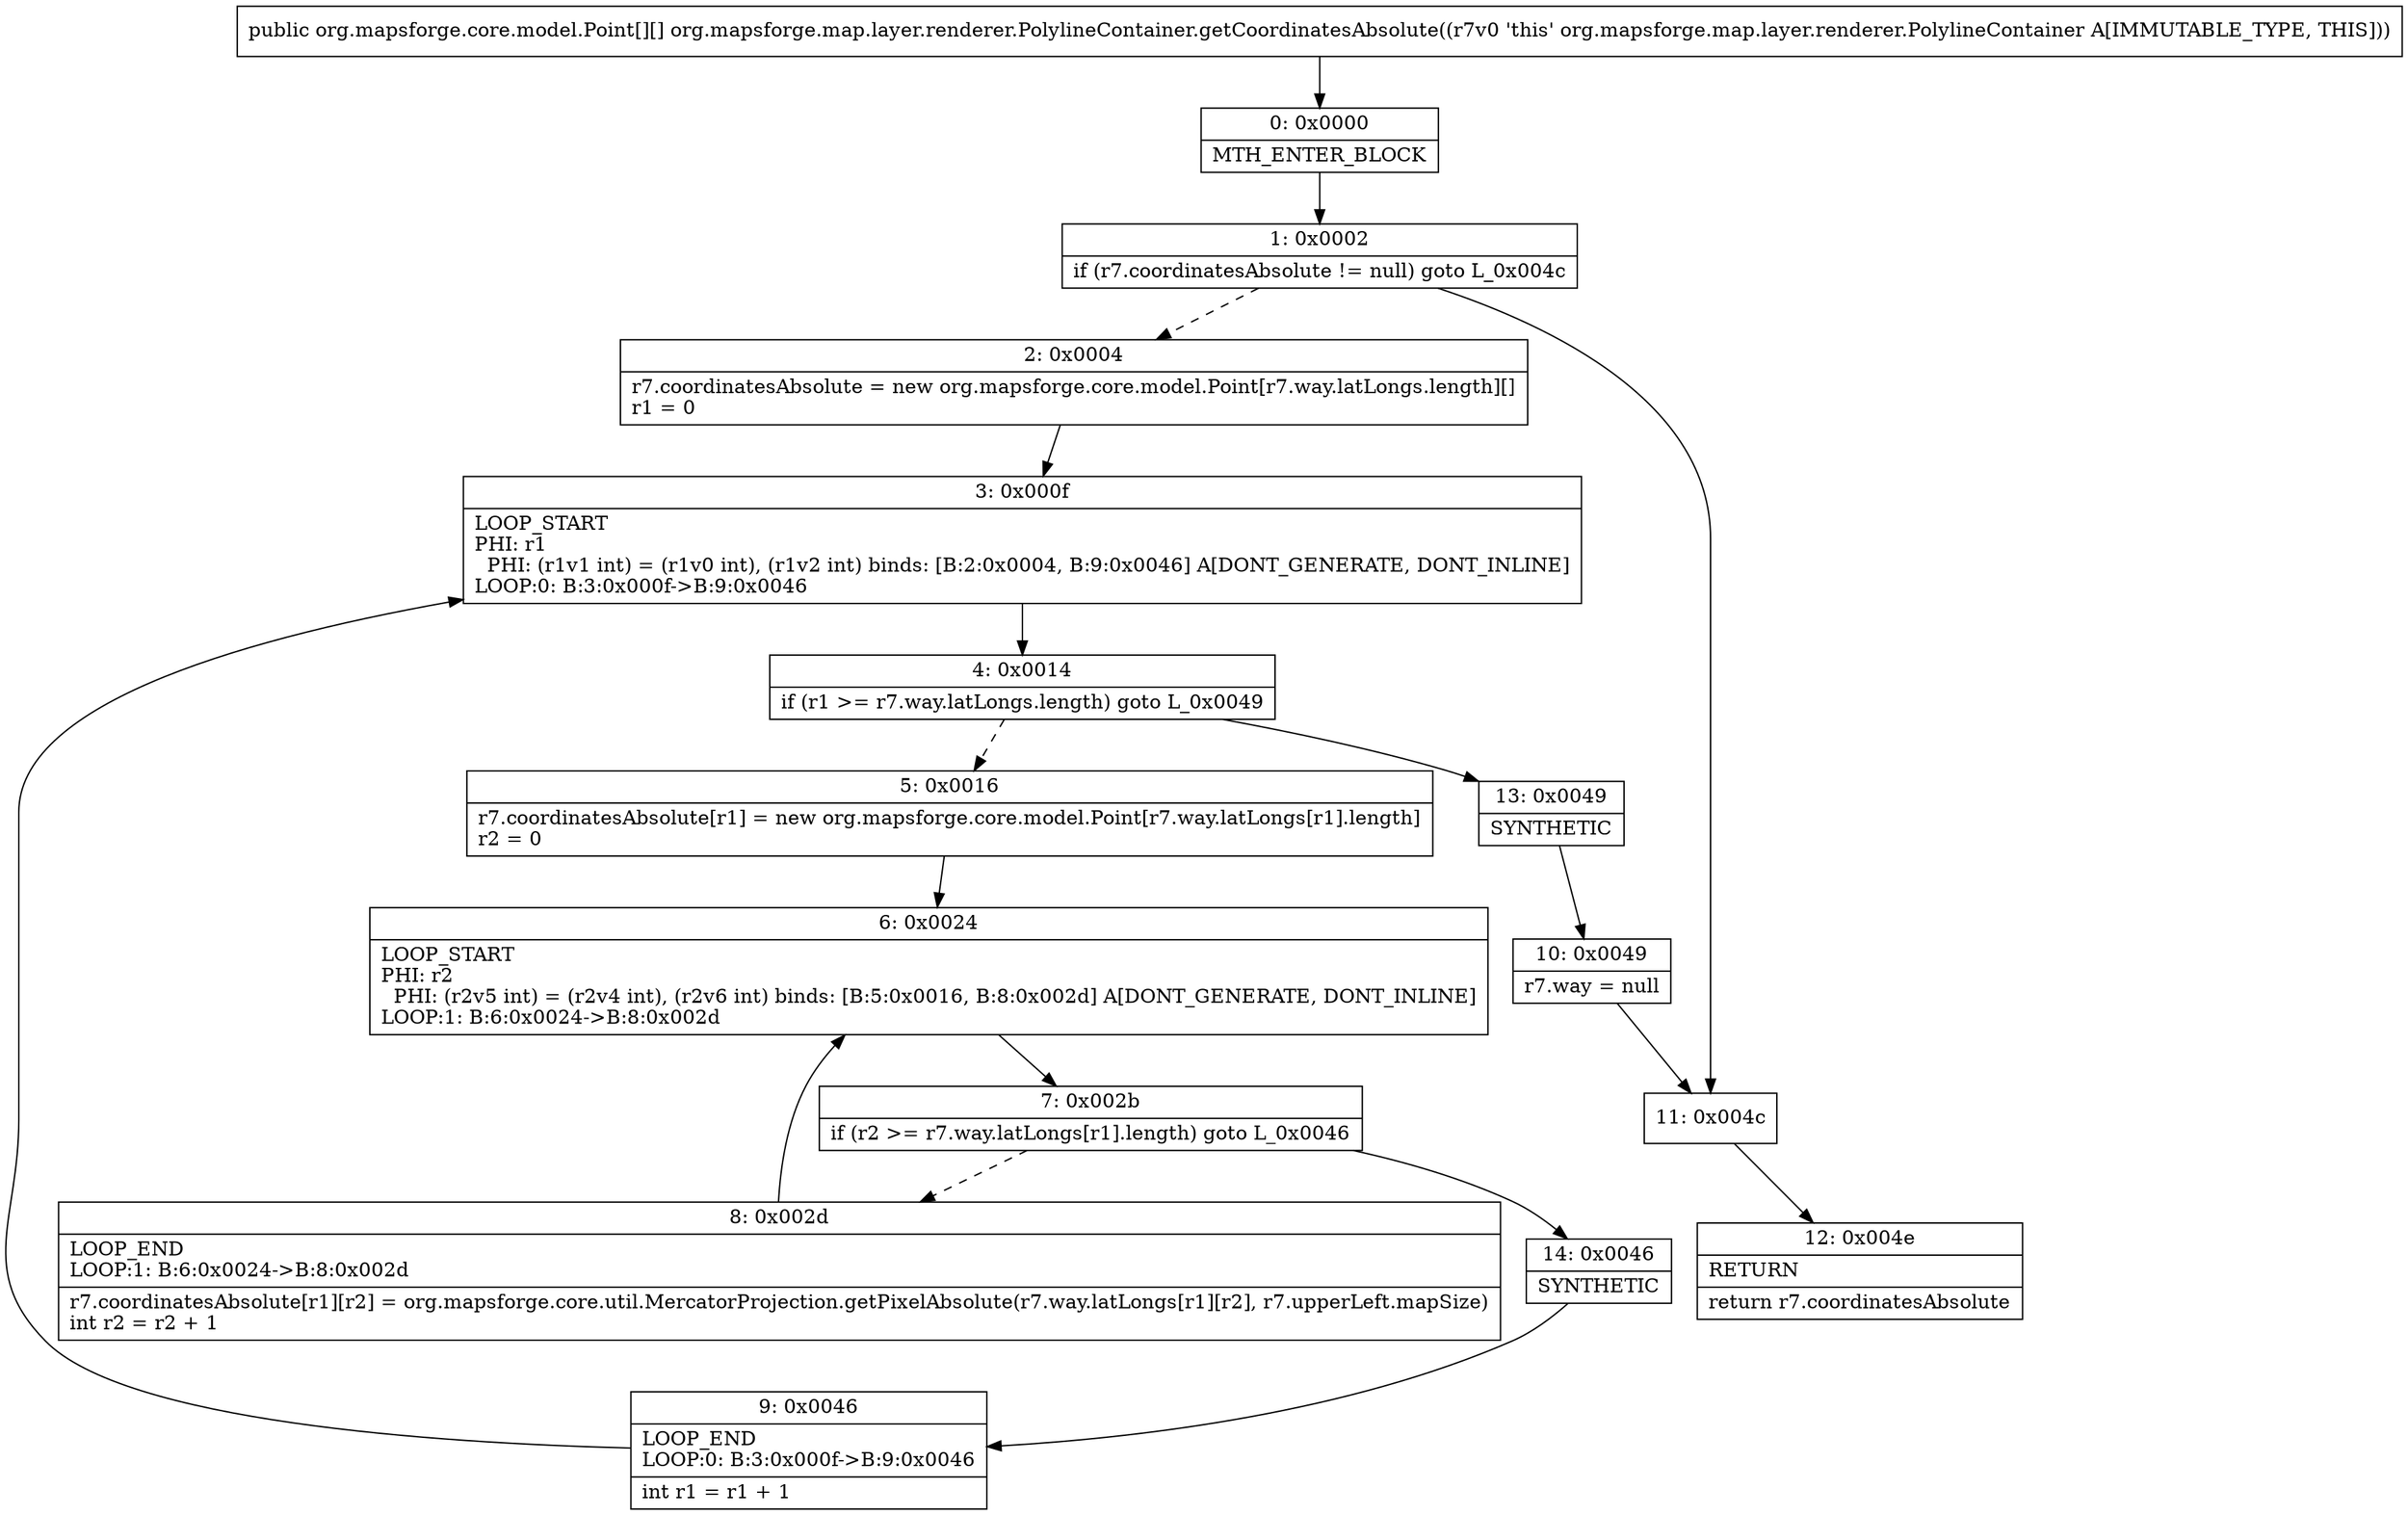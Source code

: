 digraph "CFG fororg.mapsforge.map.layer.renderer.PolylineContainer.getCoordinatesAbsolute()[[Lorg\/mapsforge\/core\/model\/Point;" {
Node_0 [shape=record,label="{0\:\ 0x0000|MTH_ENTER_BLOCK\l}"];
Node_1 [shape=record,label="{1\:\ 0x0002|if (r7.coordinatesAbsolute != null) goto L_0x004c\l}"];
Node_2 [shape=record,label="{2\:\ 0x0004|r7.coordinatesAbsolute = new org.mapsforge.core.model.Point[r7.way.latLongs.length][]\lr1 = 0\l}"];
Node_3 [shape=record,label="{3\:\ 0x000f|LOOP_START\lPHI: r1 \l  PHI: (r1v1 int) = (r1v0 int), (r1v2 int) binds: [B:2:0x0004, B:9:0x0046] A[DONT_GENERATE, DONT_INLINE]\lLOOP:0: B:3:0x000f\-\>B:9:0x0046\l}"];
Node_4 [shape=record,label="{4\:\ 0x0014|if (r1 \>= r7.way.latLongs.length) goto L_0x0049\l}"];
Node_5 [shape=record,label="{5\:\ 0x0016|r7.coordinatesAbsolute[r1] = new org.mapsforge.core.model.Point[r7.way.latLongs[r1].length]\lr2 = 0\l}"];
Node_6 [shape=record,label="{6\:\ 0x0024|LOOP_START\lPHI: r2 \l  PHI: (r2v5 int) = (r2v4 int), (r2v6 int) binds: [B:5:0x0016, B:8:0x002d] A[DONT_GENERATE, DONT_INLINE]\lLOOP:1: B:6:0x0024\-\>B:8:0x002d\l}"];
Node_7 [shape=record,label="{7\:\ 0x002b|if (r2 \>= r7.way.latLongs[r1].length) goto L_0x0046\l}"];
Node_8 [shape=record,label="{8\:\ 0x002d|LOOP_END\lLOOP:1: B:6:0x0024\-\>B:8:0x002d\l|r7.coordinatesAbsolute[r1][r2] = org.mapsforge.core.util.MercatorProjection.getPixelAbsolute(r7.way.latLongs[r1][r2], r7.upperLeft.mapSize)\lint r2 = r2 + 1\l}"];
Node_9 [shape=record,label="{9\:\ 0x0046|LOOP_END\lLOOP:0: B:3:0x000f\-\>B:9:0x0046\l|int r1 = r1 + 1\l}"];
Node_10 [shape=record,label="{10\:\ 0x0049|r7.way = null\l}"];
Node_11 [shape=record,label="{11\:\ 0x004c}"];
Node_12 [shape=record,label="{12\:\ 0x004e|RETURN\l|return r7.coordinatesAbsolute\l}"];
Node_13 [shape=record,label="{13\:\ 0x0049|SYNTHETIC\l}"];
Node_14 [shape=record,label="{14\:\ 0x0046|SYNTHETIC\l}"];
MethodNode[shape=record,label="{public org.mapsforge.core.model.Point[][] org.mapsforge.map.layer.renderer.PolylineContainer.getCoordinatesAbsolute((r7v0 'this' org.mapsforge.map.layer.renderer.PolylineContainer A[IMMUTABLE_TYPE, THIS])) }"];
MethodNode -> Node_0;
Node_0 -> Node_1;
Node_1 -> Node_2[style=dashed];
Node_1 -> Node_11;
Node_2 -> Node_3;
Node_3 -> Node_4;
Node_4 -> Node_5[style=dashed];
Node_4 -> Node_13;
Node_5 -> Node_6;
Node_6 -> Node_7;
Node_7 -> Node_8[style=dashed];
Node_7 -> Node_14;
Node_8 -> Node_6;
Node_9 -> Node_3;
Node_10 -> Node_11;
Node_11 -> Node_12;
Node_13 -> Node_10;
Node_14 -> Node_9;
}


